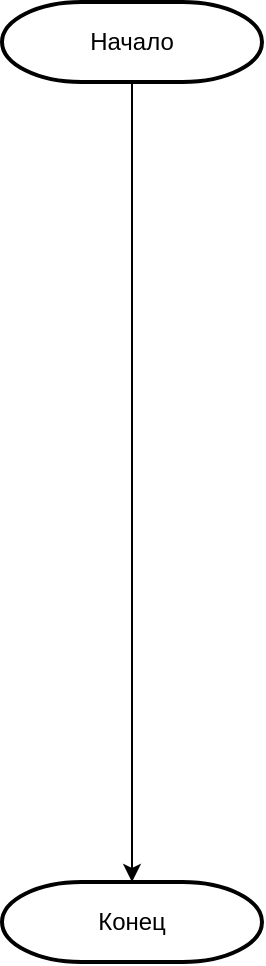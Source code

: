 <mxfile version="24.8.6">
  <diagram name="Страница — 1" id="FZuVYSKQKKseB5JXQPXO">
    <mxGraphModel dx="1386" dy="783" grid="1" gridSize="10" guides="1" tooltips="1" connect="1" arrows="1" fold="1" page="1" pageScale="1" pageWidth="827" pageHeight="1169" math="0" shadow="0">
      <root>
        <mxCell id="0" />
        <mxCell id="1" parent="0" />
        <mxCell id="6BPBLCMizLLzq73NnSz2-4" style="edgeStyle=orthogonalEdgeStyle;rounded=0;orthogonalLoop=1;jettySize=auto;html=1;exitX=0.5;exitY=1;exitDx=0;exitDy=0;exitPerimeter=0;" edge="1" parent="1" source="6BPBLCMizLLzq73NnSz2-1" target="6BPBLCMizLLzq73NnSz2-2">
          <mxGeometry relative="1" as="geometry" />
        </mxCell>
        <mxCell id="6BPBLCMizLLzq73NnSz2-1" value="Начало" style="strokeWidth=2;html=1;shape=mxgraph.flowchart.terminator;whiteSpace=wrap;" vertex="1" parent="1">
          <mxGeometry x="360" y="40" width="130" height="40" as="geometry" />
        </mxCell>
        <mxCell id="6BPBLCMizLLzq73NnSz2-2" value="Конец" style="strokeWidth=2;html=1;shape=mxgraph.flowchart.terminator;whiteSpace=wrap;" vertex="1" parent="1">
          <mxGeometry x="360" y="480" width="130" height="40" as="geometry" />
        </mxCell>
      </root>
    </mxGraphModel>
  </diagram>
</mxfile>
